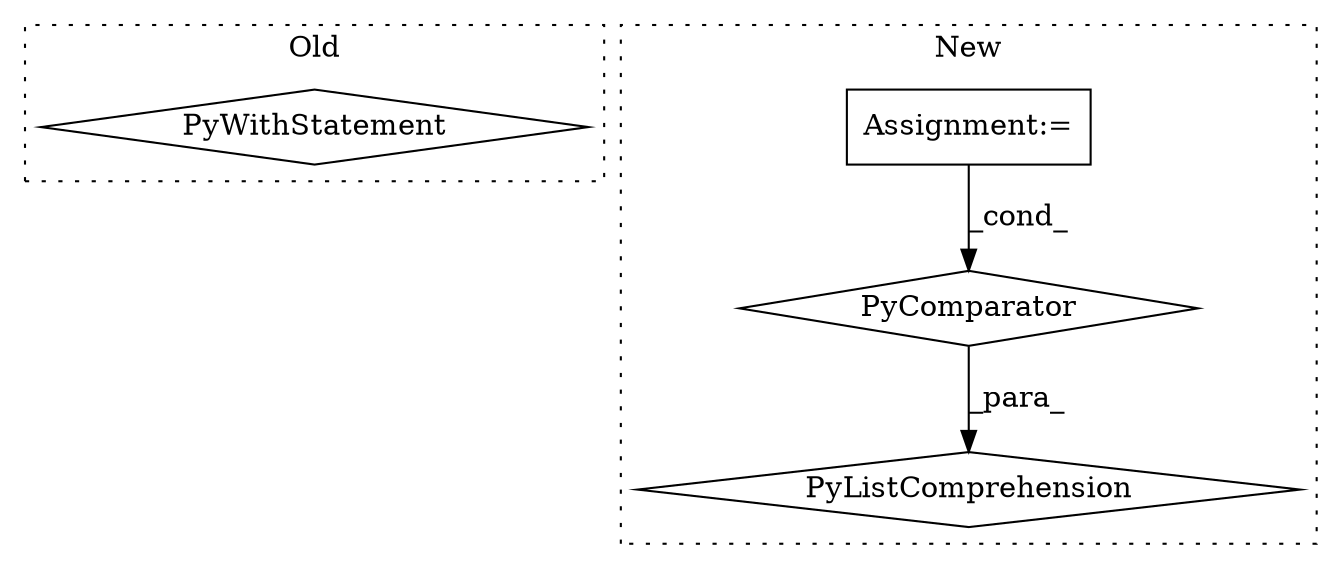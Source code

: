 digraph G {
subgraph cluster0 {
1 [label="PyWithStatement" a="104" s="230,257" l="10,2" shape="diamond"];
label = "Old";
style="dotted";
}
subgraph cluster1 {
2 [label="PyListComprehension" a="109" s="254" l="109" shape="diamond"];
3 [label="PyComparator" a="113" s="326" l="29" shape="diamond"];
4 [label="Assignment:=" a="7" s="185" l="1" shape="box"];
label = "New";
style="dotted";
}
3 -> 2 [label="_para_"];
4 -> 3 [label="_cond_"];
}